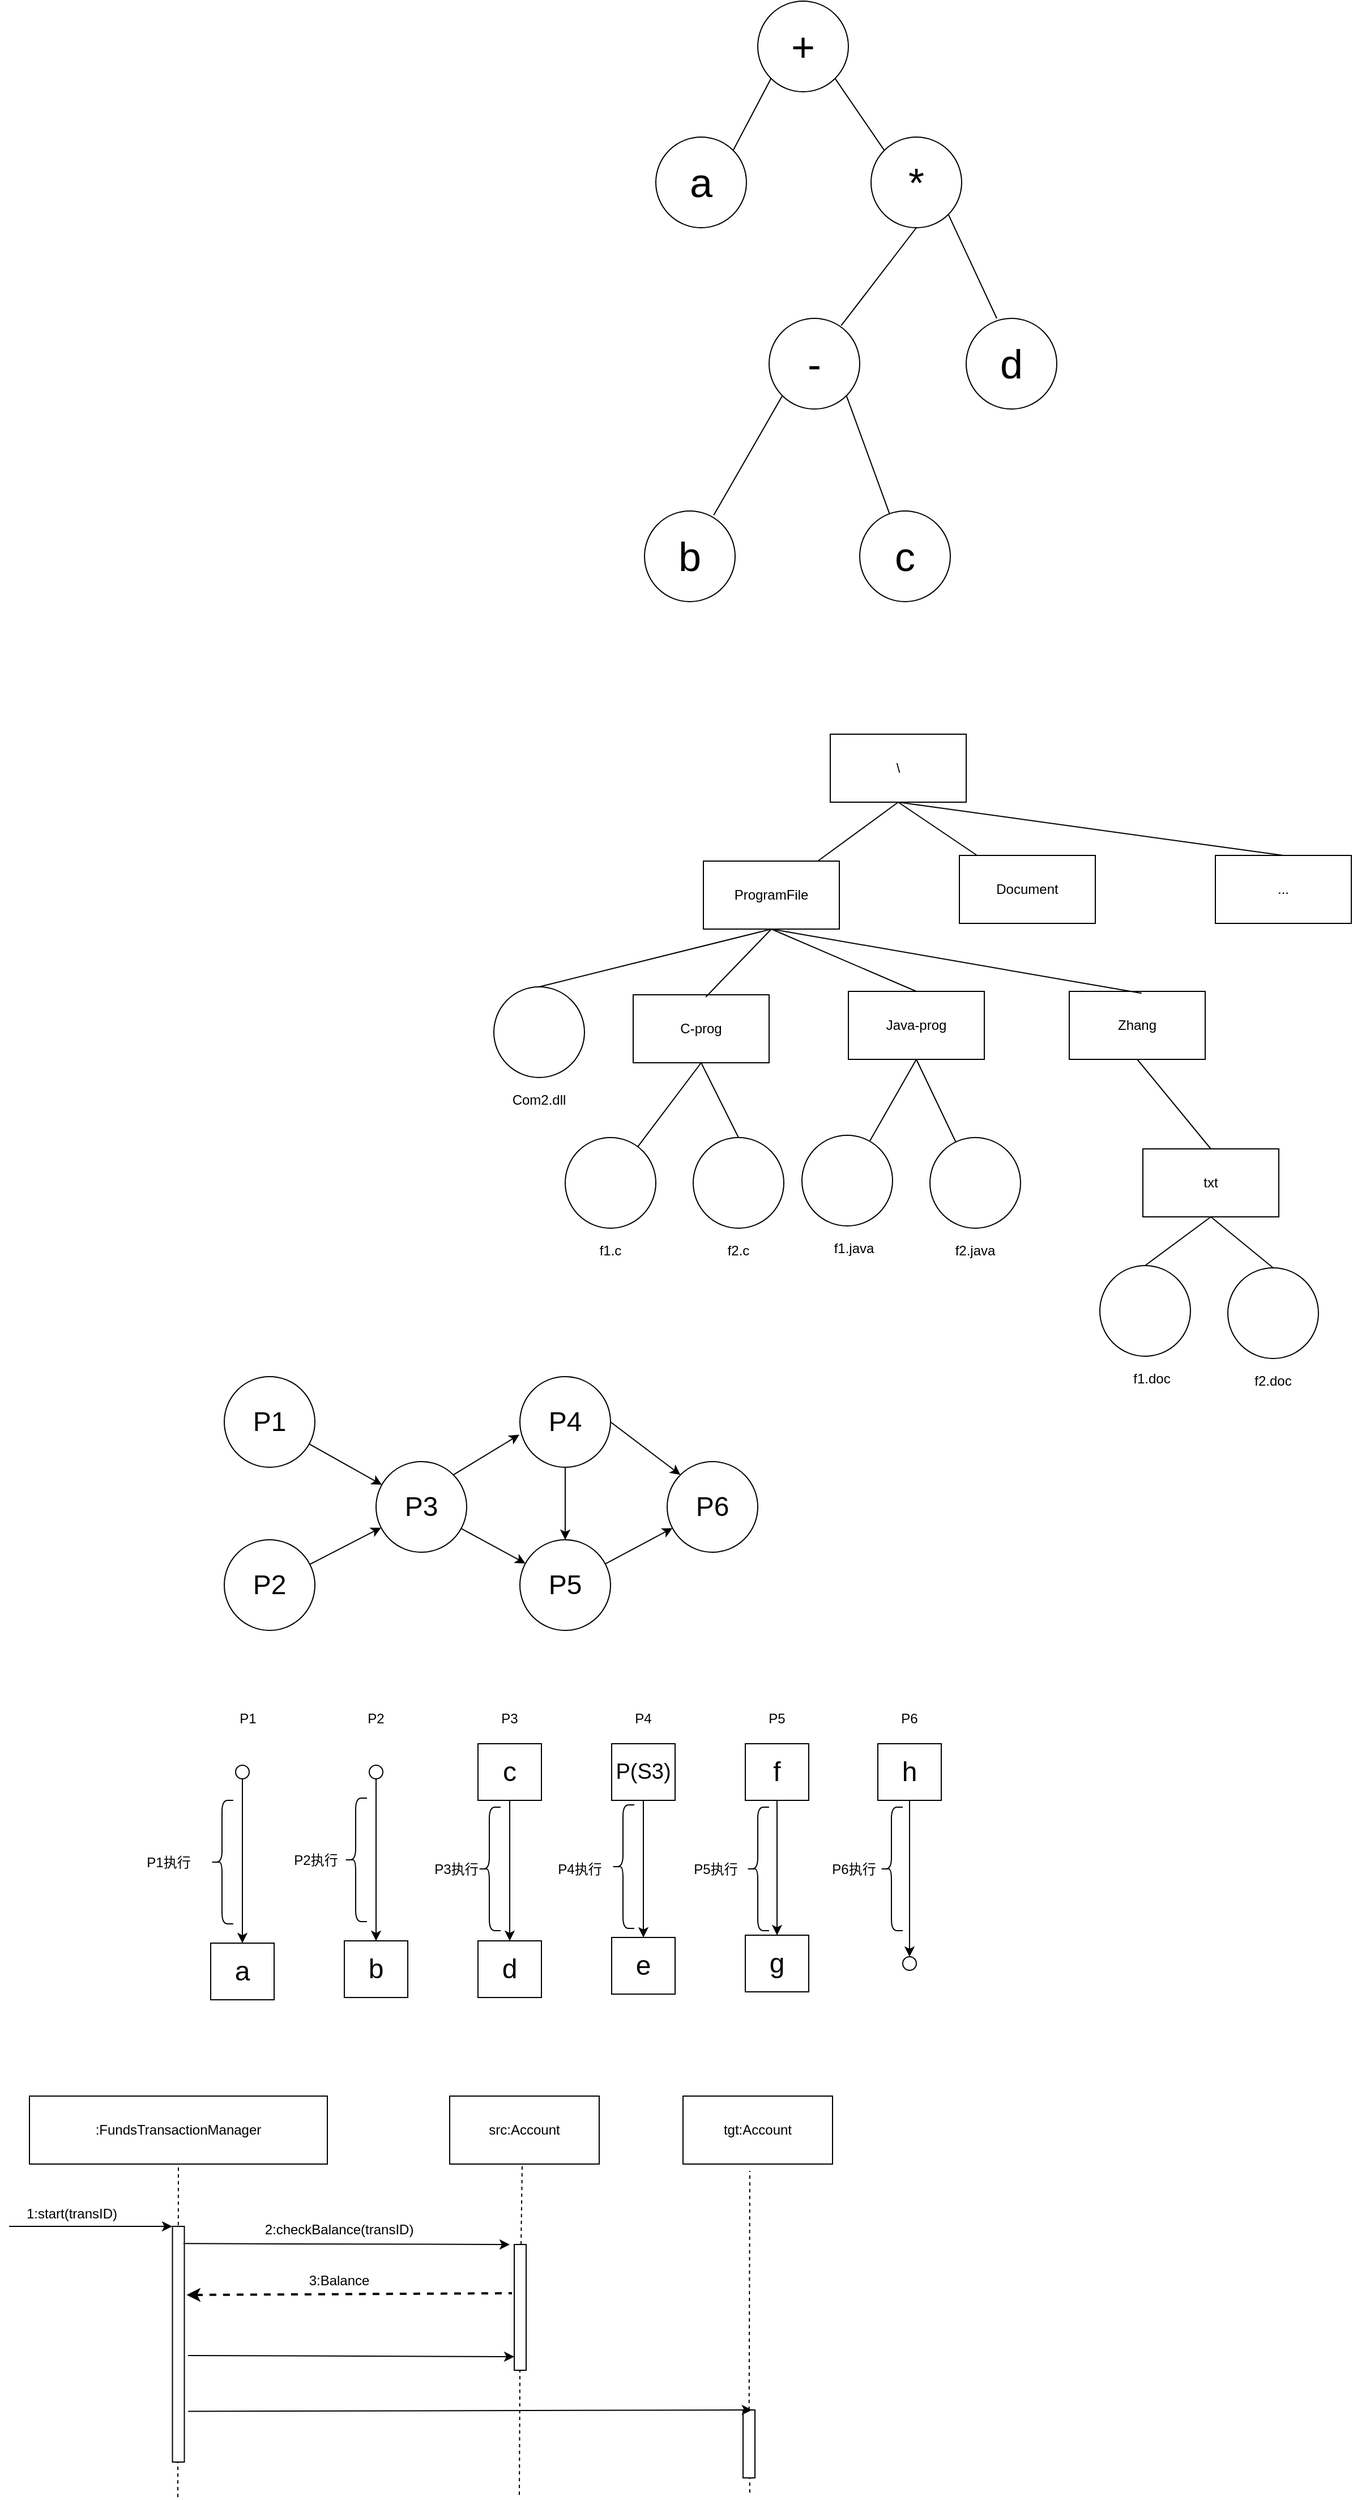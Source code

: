 <mxfile version="26.2.12">
  <diagram name="第 1 页" id="BHpYCddG2A7uFnGwDvGF">
    <mxGraphModel dx="2226" dy="784" grid="0" gridSize="10" guides="1" tooltips="1" connect="1" arrows="1" fold="1" page="0" pageScale="1" pageWidth="827" pageHeight="1169" math="0" shadow="0">
      <root>
        <mxCell id="0" />
        <mxCell id="1" parent="0" />
        <mxCell id="TnxMHJFzGaN-m46BlRNR-8" style="rounded=0;orthogonalLoop=1;jettySize=auto;html=1;exitX=0;exitY=1;exitDx=0;exitDy=0;entryX=1;entryY=0;entryDx=0;entryDy=0;endArrow=none;startFill=0;fontSize=36;" edge="1" parent="1" source="TnxMHJFzGaN-m46BlRNR-1" target="TnxMHJFzGaN-m46BlRNR-2">
          <mxGeometry relative="1" as="geometry" />
        </mxCell>
        <mxCell id="TnxMHJFzGaN-m46BlRNR-9" style="rounded=0;orthogonalLoop=1;jettySize=auto;html=1;exitX=1;exitY=1;exitDx=0;exitDy=0;entryX=0;entryY=0;entryDx=0;entryDy=0;endArrow=none;startFill=0;fontSize=36;" edge="1" parent="1" source="TnxMHJFzGaN-m46BlRNR-1" target="TnxMHJFzGaN-m46BlRNR-3">
          <mxGeometry relative="1" as="geometry" />
        </mxCell>
        <mxCell id="TnxMHJFzGaN-m46BlRNR-1" value="+" style="ellipse;whiteSpace=wrap;html=1;aspect=fixed;fontSize=36;" vertex="1" parent="1">
          <mxGeometry x="190" y="70" width="80" height="80" as="geometry" />
        </mxCell>
        <mxCell id="TnxMHJFzGaN-m46BlRNR-2" value="a" style="ellipse;whiteSpace=wrap;html=1;aspect=fixed;fontSize=36;" vertex="1" parent="1">
          <mxGeometry x="100" y="190" width="80" height="80" as="geometry" />
        </mxCell>
        <mxCell id="TnxMHJFzGaN-m46BlRNR-3" value="*" style="ellipse;whiteSpace=wrap;html=1;aspect=fixed;fontSize=36;" vertex="1" parent="1">
          <mxGeometry x="290" y="190" width="80" height="80" as="geometry" />
        </mxCell>
        <mxCell id="TnxMHJFzGaN-m46BlRNR-12" style="rounded=0;orthogonalLoop=1;jettySize=auto;html=1;exitX=1;exitY=1;exitDx=0;exitDy=0;endArrow=none;startFill=0;" edge="1" parent="1" source="TnxMHJFzGaN-m46BlRNR-4" target="TnxMHJFzGaN-m46BlRNR-7">
          <mxGeometry relative="1" as="geometry" />
        </mxCell>
        <mxCell id="TnxMHJFzGaN-m46BlRNR-4" value="-" style="ellipse;whiteSpace=wrap;html=1;aspect=fixed;fontSize=36;" vertex="1" parent="1">
          <mxGeometry x="200" y="350" width="80" height="80" as="geometry" />
        </mxCell>
        <mxCell id="TnxMHJFzGaN-m46BlRNR-5" value="d" style="ellipse;whiteSpace=wrap;html=1;aspect=fixed;fontSize=36;" vertex="1" parent="1">
          <mxGeometry x="374" y="350" width="80" height="80" as="geometry" />
        </mxCell>
        <mxCell id="TnxMHJFzGaN-m46BlRNR-6" value="b" style="ellipse;whiteSpace=wrap;html=1;aspect=fixed;fontSize=36;" vertex="1" parent="1">
          <mxGeometry x="90" y="520" width="80" height="80" as="geometry" />
        </mxCell>
        <mxCell id="TnxMHJFzGaN-m46BlRNR-7" value="c" style="ellipse;whiteSpace=wrap;html=1;aspect=fixed;fontSize=36;" vertex="1" parent="1">
          <mxGeometry x="280" y="520" width="80" height="80" as="geometry" />
        </mxCell>
        <mxCell id="TnxMHJFzGaN-m46BlRNR-10" style="rounded=0;orthogonalLoop=1;jettySize=auto;html=1;exitX=0.5;exitY=1;exitDx=0;exitDy=0;entryX=0.796;entryY=0.079;entryDx=0;entryDy=0;entryPerimeter=0;strokeColor=default;endArrow=none;startFill=0;fontSize=36;" edge="1" parent="1" source="TnxMHJFzGaN-m46BlRNR-3" target="TnxMHJFzGaN-m46BlRNR-4">
          <mxGeometry relative="1" as="geometry" />
        </mxCell>
        <mxCell id="TnxMHJFzGaN-m46BlRNR-11" style="rounded=0;orthogonalLoop=1;jettySize=auto;html=1;exitX=1;exitY=1;exitDx=0;exitDy=0;endArrow=none;startFill=0;" edge="1" parent="1" source="TnxMHJFzGaN-m46BlRNR-3">
          <mxGeometry relative="1" as="geometry">
            <mxPoint x="401" y="350" as="targetPoint" />
          </mxGeometry>
        </mxCell>
        <mxCell id="TnxMHJFzGaN-m46BlRNR-13" style="rounded=0;orthogonalLoop=1;jettySize=auto;html=1;exitX=0;exitY=1;exitDx=0;exitDy=0;entryX=0.764;entryY=0.046;entryDx=0;entryDy=0;entryPerimeter=0;endArrow=none;startFill=0;" edge="1" parent="1" source="TnxMHJFzGaN-m46BlRNR-4" target="TnxMHJFzGaN-m46BlRNR-6">
          <mxGeometry relative="1" as="geometry" />
        </mxCell>
        <mxCell id="TnxMHJFzGaN-m46BlRNR-37" style="rounded=0;orthogonalLoop=1;jettySize=auto;html=1;exitX=0.5;exitY=1;exitDx=0;exitDy=0;endArrow=none;endFill=1;startFill=0;" edge="1" parent="1" source="TnxMHJFzGaN-m46BlRNR-14" target="TnxMHJFzGaN-m46BlRNR-15">
          <mxGeometry relative="1" as="geometry" />
        </mxCell>
        <mxCell id="TnxMHJFzGaN-m46BlRNR-38" style="rounded=0;orthogonalLoop=1;jettySize=auto;html=1;exitX=0.5;exitY=1;exitDx=0;exitDy=0;endArrow=none;endFill=1;startFill=0;" edge="1" parent="1" source="TnxMHJFzGaN-m46BlRNR-14" target="TnxMHJFzGaN-m46BlRNR-16">
          <mxGeometry relative="1" as="geometry" />
        </mxCell>
        <mxCell id="TnxMHJFzGaN-m46BlRNR-39" style="rounded=0;orthogonalLoop=1;jettySize=auto;html=1;exitX=0.5;exitY=1;exitDx=0;exitDy=0;entryX=0.5;entryY=0;entryDx=0;entryDy=0;endArrow=none;endFill=1;startFill=0;" edge="1" parent="1" source="TnxMHJFzGaN-m46BlRNR-14" target="TnxMHJFzGaN-m46BlRNR-17">
          <mxGeometry relative="1" as="geometry" />
        </mxCell>
        <mxCell id="TnxMHJFzGaN-m46BlRNR-14" value="\" style="rounded=0;whiteSpace=wrap;html=1;" vertex="1" parent="1">
          <mxGeometry x="254" y="717" width="120" height="60" as="geometry" />
        </mxCell>
        <mxCell id="TnxMHJFzGaN-m46BlRNR-40" style="rounded=0;orthogonalLoop=1;jettySize=auto;html=1;exitX=0.5;exitY=1;exitDx=0;exitDy=0;entryX=0.5;entryY=0;entryDx=0;entryDy=0;endArrow=none;endFill=1;startFill=0;" edge="1" parent="1" source="TnxMHJFzGaN-m46BlRNR-15" target="TnxMHJFzGaN-m46BlRNR-19">
          <mxGeometry relative="1" as="geometry" />
        </mxCell>
        <mxCell id="TnxMHJFzGaN-m46BlRNR-42" style="rounded=0;orthogonalLoop=1;jettySize=auto;html=1;exitX=0.5;exitY=1;exitDx=0;exitDy=0;entryX=0.5;entryY=0;entryDx=0;entryDy=0;endArrow=none;endFill=1;startFill=0;" edge="1" parent="1" source="TnxMHJFzGaN-m46BlRNR-15" target="TnxMHJFzGaN-m46BlRNR-22">
          <mxGeometry relative="1" as="geometry" />
        </mxCell>
        <mxCell id="TnxMHJFzGaN-m46BlRNR-15" value="ProgramFile" style="rounded=0;whiteSpace=wrap;html=1;" vertex="1" parent="1">
          <mxGeometry x="142" y="829" width="120" height="60" as="geometry" />
        </mxCell>
        <mxCell id="TnxMHJFzGaN-m46BlRNR-16" value="Document" style="rounded=0;whiteSpace=wrap;html=1;" vertex="1" parent="1">
          <mxGeometry x="368" y="824" width="120" height="60" as="geometry" />
        </mxCell>
        <mxCell id="TnxMHJFzGaN-m46BlRNR-17" value="..." style="rounded=0;whiteSpace=wrap;html=1;" vertex="1" parent="1">
          <mxGeometry x="594" y="824" width="120" height="60" as="geometry" />
        </mxCell>
        <mxCell id="TnxMHJFzGaN-m46BlRNR-19" value="" style="ellipse;whiteSpace=wrap;html=1;aspect=fixed;" vertex="1" parent="1">
          <mxGeometry x="-43" y="940" width="80" height="80" as="geometry" />
        </mxCell>
        <mxCell id="TnxMHJFzGaN-m46BlRNR-20" value="Com2.dll" style="text;html=1;align=center;verticalAlign=middle;whiteSpace=wrap;rounded=0;" vertex="1" parent="1">
          <mxGeometry x="-33" y="1025" width="60" height="30" as="geometry" />
        </mxCell>
        <mxCell id="TnxMHJFzGaN-m46BlRNR-44" style="rounded=0;orthogonalLoop=1;jettySize=auto;html=1;exitX=0.5;exitY=1;exitDx=0;exitDy=0;endArrow=none;endFill=1;startFill=0;" edge="1" parent="1" source="TnxMHJFzGaN-m46BlRNR-21" target="TnxMHJFzGaN-m46BlRNR-24">
          <mxGeometry relative="1" as="geometry" />
        </mxCell>
        <mxCell id="TnxMHJFzGaN-m46BlRNR-45" style="rounded=0;orthogonalLoop=1;jettySize=auto;html=1;exitX=0.5;exitY=1;exitDx=0;exitDy=0;entryX=0.5;entryY=0;entryDx=0;entryDy=0;endArrow=none;endFill=1;startFill=0;" edge="1" parent="1" source="TnxMHJFzGaN-m46BlRNR-21" target="TnxMHJFzGaN-m46BlRNR-26">
          <mxGeometry relative="1" as="geometry" />
        </mxCell>
        <mxCell id="TnxMHJFzGaN-m46BlRNR-21" value="C-prog" style="rounded=0;whiteSpace=wrap;html=1;" vertex="1" parent="1">
          <mxGeometry x="80" y="947" width="120" height="60" as="geometry" />
        </mxCell>
        <mxCell id="TnxMHJFzGaN-m46BlRNR-46" style="rounded=0;orthogonalLoop=1;jettySize=auto;html=1;exitX=0.5;exitY=1;exitDx=0;exitDy=0;endArrow=none;endFill=1;startFill=0;" edge="1" parent="1" source="TnxMHJFzGaN-m46BlRNR-22" target="TnxMHJFzGaN-m46BlRNR-28">
          <mxGeometry relative="1" as="geometry" />
        </mxCell>
        <mxCell id="TnxMHJFzGaN-m46BlRNR-47" style="rounded=0;orthogonalLoop=1;jettySize=auto;html=1;exitX=0.5;exitY=1;exitDx=0;exitDy=0;endArrow=none;endFill=1;startFill=0;" edge="1" parent="1" source="TnxMHJFzGaN-m46BlRNR-22" target="TnxMHJFzGaN-m46BlRNR-30">
          <mxGeometry relative="1" as="geometry" />
        </mxCell>
        <mxCell id="TnxMHJFzGaN-m46BlRNR-22" value="Java-prog" style="rounded=0;whiteSpace=wrap;html=1;" vertex="1" parent="1">
          <mxGeometry x="270" y="944" width="120" height="60" as="geometry" />
        </mxCell>
        <mxCell id="TnxMHJFzGaN-m46BlRNR-48" style="rounded=0;orthogonalLoop=1;jettySize=auto;html=1;exitX=0.5;exitY=1;exitDx=0;exitDy=0;entryX=0.5;entryY=0;entryDx=0;entryDy=0;endArrow=none;endFill=1;startFill=0;" edge="1" parent="1" source="TnxMHJFzGaN-m46BlRNR-23" target="TnxMHJFzGaN-m46BlRNR-32">
          <mxGeometry relative="1" as="geometry" />
        </mxCell>
        <mxCell id="TnxMHJFzGaN-m46BlRNR-23" value="Zhang" style="rounded=0;whiteSpace=wrap;html=1;" vertex="1" parent="1">
          <mxGeometry x="465" y="944" width="120" height="60" as="geometry" />
        </mxCell>
        <mxCell id="TnxMHJFzGaN-m46BlRNR-24" value="" style="ellipse;whiteSpace=wrap;html=1;aspect=fixed;" vertex="1" parent="1">
          <mxGeometry x="20" y="1073" width="80" height="80" as="geometry" />
        </mxCell>
        <mxCell id="TnxMHJFzGaN-m46BlRNR-25" value="f1.c" style="text;html=1;align=center;verticalAlign=middle;whiteSpace=wrap;rounded=0;" vertex="1" parent="1">
          <mxGeometry x="30" y="1158" width="60" height="30" as="geometry" />
        </mxCell>
        <mxCell id="TnxMHJFzGaN-m46BlRNR-26" value="" style="ellipse;whiteSpace=wrap;html=1;aspect=fixed;" vertex="1" parent="1">
          <mxGeometry x="133" y="1073" width="80" height="80" as="geometry" />
        </mxCell>
        <mxCell id="TnxMHJFzGaN-m46BlRNR-27" value="f2.c" style="text;html=1;align=center;verticalAlign=middle;whiteSpace=wrap;rounded=0;" vertex="1" parent="1">
          <mxGeometry x="143" y="1158" width="60" height="30" as="geometry" />
        </mxCell>
        <mxCell id="TnxMHJFzGaN-m46BlRNR-28" value="" style="ellipse;whiteSpace=wrap;html=1;aspect=fixed;" vertex="1" parent="1">
          <mxGeometry x="229" y="1071" width="80" height="80" as="geometry" />
        </mxCell>
        <mxCell id="TnxMHJFzGaN-m46BlRNR-29" value="f1.java" style="text;html=1;align=center;verticalAlign=middle;whiteSpace=wrap;rounded=0;" vertex="1" parent="1">
          <mxGeometry x="245" y="1156" width="60" height="30" as="geometry" />
        </mxCell>
        <mxCell id="TnxMHJFzGaN-m46BlRNR-30" value="" style="ellipse;whiteSpace=wrap;html=1;aspect=fixed;" vertex="1" parent="1">
          <mxGeometry x="342" y="1073" width="80" height="80" as="geometry" />
        </mxCell>
        <mxCell id="TnxMHJFzGaN-m46BlRNR-31" value="f2.java" style="text;html=1;align=center;verticalAlign=middle;whiteSpace=wrap;rounded=0;" vertex="1" parent="1">
          <mxGeometry x="352" y="1158" width="60" height="30" as="geometry" />
        </mxCell>
        <mxCell id="TnxMHJFzGaN-m46BlRNR-49" style="rounded=0;orthogonalLoop=1;jettySize=auto;html=1;exitX=0.5;exitY=1;exitDx=0;exitDy=0;entryX=0.5;entryY=0;entryDx=0;entryDy=0;endArrow=none;endFill=1;startFill=0;" edge="1" parent="1" source="TnxMHJFzGaN-m46BlRNR-32" target="TnxMHJFzGaN-m46BlRNR-33">
          <mxGeometry relative="1" as="geometry" />
        </mxCell>
        <mxCell id="TnxMHJFzGaN-m46BlRNR-50" style="rounded=0;orthogonalLoop=1;jettySize=auto;html=1;exitX=0.5;exitY=1;exitDx=0;exitDy=0;entryX=0.5;entryY=0;entryDx=0;entryDy=0;endArrow=none;endFill=1;startFill=0;" edge="1" parent="1" source="TnxMHJFzGaN-m46BlRNR-32" target="TnxMHJFzGaN-m46BlRNR-35">
          <mxGeometry relative="1" as="geometry" />
        </mxCell>
        <mxCell id="TnxMHJFzGaN-m46BlRNR-32" value="txt" style="rounded=0;whiteSpace=wrap;html=1;" vertex="1" parent="1">
          <mxGeometry x="530" y="1083" width="120" height="60" as="geometry" />
        </mxCell>
        <mxCell id="TnxMHJFzGaN-m46BlRNR-33" value="" style="ellipse;whiteSpace=wrap;html=1;aspect=fixed;" vertex="1" parent="1">
          <mxGeometry x="492" y="1186" width="80" height="80" as="geometry" />
        </mxCell>
        <mxCell id="TnxMHJFzGaN-m46BlRNR-34" value="f1.doc" style="text;html=1;align=center;verticalAlign=middle;whiteSpace=wrap;rounded=0;" vertex="1" parent="1">
          <mxGeometry x="508" y="1271" width="60" height="30" as="geometry" />
        </mxCell>
        <mxCell id="TnxMHJFzGaN-m46BlRNR-35" value="" style="ellipse;whiteSpace=wrap;html=1;aspect=fixed;" vertex="1" parent="1">
          <mxGeometry x="605" y="1188" width="80" height="80" as="geometry" />
        </mxCell>
        <mxCell id="TnxMHJFzGaN-m46BlRNR-36" value="f2.doc" style="text;html=1;align=center;verticalAlign=middle;whiteSpace=wrap;rounded=0;" vertex="1" parent="1">
          <mxGeometry x="615" y="1273" width="60" height="30" as="geometry" />
        </mxCell>
        <mxCell id="TnxMHJFzGaN-m46BlRNR-41" style="rounded=0;orthogonalLoop=1;jettySize=auto;html=1;exitX=0.5;exitY=1;exitDx=0;exitDy=0;entryX=0.534;entryY=0.033;entryDx=0;entryDy=0;entryPerimeter=0;endArrow=none;endFill=1;startFill=0;" edge="1" parent="1" source="TnxMHJFzGaN-m46BlRNR-15" target="TnxMHJFzGaN-m46BlRNR-21">
          <mxGeometry relative="1" as="geometry" />
        </mxCell>
        <mxCell id="TnxMHJFzGaN-m46BlRNR-43" style="rounded=0;orthogonalLoop=1;jettySize=auto;html=1;exitX=0.5;exitY=1;exitDx=0;exitDy=0;entryX=0.532;entryY=0.028;entryDx=0;entryDy=0;entryPerimeter=0;endArrow=none;endFill=1;startFill=0;" edge="1" parent="1" source="TnxMHJFzGaN-m46BlRNR-15" target="TnxMHJFzGaN-m46BlRNR-23">
          <mxGeometry relative="1" as="geometry" />
        </mxCell>
        <mxCell id="TnxMHJFzGaN-m46BlRNR-58" value="" style="rounded=0;orthogonalLoop=1;jettySize=auto;html=1;" edge="1" parent="1" source="TnxMHJFzGaN-m46BlRNR-51" target="TnxMHJFzGaN-m46BlRNR-53">
          <mxGeometry relative="1" as="geometry" />
        </mxCell>
        <mxCell id="TnxMHJFzGaN-m46BlRNR-51" value="P1" style="ellipse;whiteSpace=wrap;html=1;aspect=fixed;fontSize=24;" vertex="1" parent="1">
          <mxGeometry x="-281" y="1284" width="80" height="80" as="geometry" />
        </mxCell>
        <mxCell id="TnxMHJFzGaN-m46BlRNR-59" value="" style="rounded=0;orthogonalLoop=1;jettySize=auto;html=1;" edge="1" parent="1" source="TnxMHJFzGaN-m46BlRNR-52" target="TnxMHJFzGaN-m46BlRNR-53">
          <mxGeometry relative="1" as="geometry" />
        </mxCell>
        <mxCell id="TnxMHJFzGaN-m46BlRNR-52" value="P2" style="ellipse;whiteSpace=wrap;html=1;aspect=fixed;fontSize=24;" vertex="1" parent="1">
          <mxGeometry x="-281" y="1428" width="80" height="80" as="geometry" />
        </mxCell>
        <mxCell id="TnxMHJFzGaN-m46BlRNR-61" value="" style="rounded=0;orthogonalLoop=1;jettySize=auto;html=1;" edge="1" parent="1" source="TnxMHJFzGaN-m46BlRNR-53" target="TnxMHJFzGaN-m46BlRNR-55">
          <mxGeometry relative="1" as="geometry" />
        </mxCell>
        <mxCell id="TnxMHJFzGaN-m46BlRNR-53" value="P3" style="ellipse;whiteSpace=wrap;html=1;aspect=fixed;fontSize=24;" vertex="1" parent="1">
          <mxGeometry x="-147" y="1359" width="80" height="80" as="geometry" />
        </mxCell>
        <mxCell id="TnxMHJFzGaN-m46BlRNR-63" value="" style="rounded=0;orthogonalLoop=1;jettySize=auto;html=1;" edge="1" parent="1" source="TnxMHJFzGaN-m46BlRNR-54" target="TnxMHJFzGaN-m46BlRNR-55">
          <mxGeometry relative="1" as="geometry" />
        </mxCell>
        <mxCell id="TnxMHJFzGaN-m46BlRNR-65" style="rounded=0;orthogonalLoop=1;jettySize=auto;html=1;exitX=1;exitY=0.5;exitDx=0;exitDy=0;entryX=0;entryY=0;entryDx=0;entryDy=0;" edge="1" parent="1" source="TnxMHJFzGaN-m46BlRNR-54" target="TnxMHJFzGaN-m46BlRNR-56">
          <mxGeometry relative="1" as="geometry" />
        </mxCell>
        <mxCell id="TnxMHJFzGaN-m46BlRNR-54" value="P4" style="ellipse;whiteSpace=wrap;html=1;aspect=fixed;fontSize=24;" vertex="1" parent="1">
          <mxGeometry x="-20" y="1284" width="80" height="80" as="geometry" />
        </mxCell>
        <mxCell id="TnxMHJFzGaN-m46BlRNR-64" value="" style="rounded=0;orthogonalLoop=1;jettySize=auto;html=1;" edge="1" parent="1" source="TnxMHJFzGaN-m46BlRNR-55" target="TnxMHJFzGaN-m46BlRNR-56">
          <mxGeometry relative="1" as="geometry" />
        </mxCell>
        <mxCell id="TnxMHJFzGaN-m46BlRNR-55" value="P5" style="ellipse;whiteSpace=wrap;html=1;aspect=fixed;fontSize=24;" vertex="1" parent="1">
          <mxGeometry x="-20" y="1428" width="80" height="80" as="geometry" />
        </mxCell>
        <mxCell id="TnxMHJFzGaN-m46BlRNR-56" value="P6" style="ellipse;whiteSpace=wrap;html=1;aspect=fixed;fontSize=24;" vertex="1" parent="1">
          <mxGeometry x="110" y="1359" width="80" height="80" as="geometry" />
        </mxCell>
        <mxCell id="TnxMHJFzGaN-m46BlRNR-62" style="rounded=0;orthogonalLoop=1;jettySize=auto;html=1;exitX=1;exitY=0;exitDx=0;exitDy=0;entryX=-0.006;entryY=0.641;entryDx=0;entryDy=0;entryPerimeter=0;" edge="1" parent="1" source="TnxMHJFzGaN-m46BlRNR-53" target="TnxMHJFzGaN-m46BlRNR-54">
          <mxGeometry relative="1" as="geometry" />
        </mxCell>
        <mxCell id="TnxMHJFzGaN-m46BlRNR-66" value="a" style="rounded=0;whiteSpace=wrap;html=1;fontSize=24;" vertex="1" parent="1">
          <mxGeometry x="-293" y="1784" width="56" height="50" as="geometry" />
        </mxCell>
        <mxCell id="TnxMHJFzGaN-m46BlRNR-67" value="d" style="rounded=0;whiteSpace=wrap;html=1;fontSize=24;" vertex="1" parent="1">
          <mxGeometry x="-57" y="1782" width="56" height="50" as="geometry" />
        </mxCell>
        <mxCell id="TnxMHJFzGaN-m46BlRNR-68" value="b" style="rounded=0;whiteSpace=wrap;html=1;fontSize=24;" vertex="1" parent="1">
          <mxGeometry x="-175" y="1782" width="56" height="50" as="geometry" />
        </mxCell>
        <mxCell id="TnxMHJFzGaN-m46BlRNR-69" value="e" style="rounded=0;whiteSpace=wrap;html=1;fontSize=24;" vertex="1" parent="1">
          <mxGeometry x="61" y="1779" width="56" height="50" as="geometry" />
        </mxCell>
        <mxCell id="TnxMHJFzGaN-m46BlRNR-70" value="g" style="rounded=0;whiteSpace=wrap;html=1;fontSize=24;" vertex="1" parent="1">
          <mxGeometry x="179" y="1777" width="56" height="50" as="geometry" />
        </mxCell>
        <mxCell id="TnxMHJFzGaN-m46BlRNR-79" style="edgeStyle=orthogonalEdgeStyle;rounded=0;orthogonalLoop=1;jettySize=auto;html=1;exitX=0.5;exitY=1;exitDx=0;exitDy=0;" edge="1" parent="1" source="TnxMHJFzGaN-m46BlRNR-71" target="TnxMHJFzGaN-m46BlRNR-66">
          <mxGeometry relative="1" as="geometry" />
        </mxCell>
        <mxCell id="TnxMHJFzGaN-m46BlRNR-71" value="" style="ellipse;whiteSpace=wrap;html=1;aspect=fixed;" vertex="1" parent="1">
          <mxGeometry x="-271" y="1627" width="12" height="12" as="geometry" />
        </mxCell>
        <mxCell id="TnxMHJFzGaN-m46BlRNR-80" style="edgeStyle=orthogonalEdgeStyle;rounded=0;orthogonalLoop=1;jettySize=auto;html=1;exitX=0.5;exitY=1;exitDx=0;exitDy=0;entryX=0.5;entryY=0;entryDx=0;entryDy=0;" edge="1" parent="1" source="TnxMHJFzGaN-m46BlRNR-73" target="TnxMHJFzGaN-m46BlRNR-68">
          <mxGeometry relative="1" as="geometry" />
        </mxCell>
        <mxCell id="TnxMHJFzGaN-m46BlRNR-73" value="" style="ellipse;whiteSpace=wrap;html=1;aspect=fixed;" vertex="1" parent="1">
          <mxGeometry x="-153" y="1627" width="12" height="12" as="geometry" />
        </mxCell>
        <mxCell id="TnxMHJFzGaN-m46BlRNR-81" style="edgeStyle=orthogonalEdgeStyle;rounded=0;orthogonalLoop=1;jettySize=auto;html=1;exitX=0.5;exitY=1;exitDx=0;exitDy=0;entryX=0.5;entryY=0;entryDx=0;entryDy=0;" edge="1" parent="1" source="TnxMHJFzGaN-m46BlRNR-74" target="TnxMHJFzGaN-m46BlRNR-67">
          <mxGeometry relative="1" as="geometry" />
        </mxCell>
        <mxCell id="TnxMHJFzGaN-m46BlRNR-74" value="c" style="rounded=0;whiteSpace=wrap;html=1;fontSize=24;" vertex="1" parent="1">
          <mxGeometry x="-57" y="1608" width="56" height="50" as="geometry" />
        </mxCell>
        <mxCell id="TnxMHJFzGaN-m46BlRNR-82" style="edgeStyle=orthogonalEdgeStyle;rounded=0;orthogonalLoop=1;jettySize=auto;html=1;exitX=0.5;exitY=1;exitDx=0;exitDy=0;" edge="1" parent="1" source="TnxMHJFzGaN-m46BlRNR-75" target="TnxMHJFzGaN-m46BlRNR-69">
          <mxGeometry relative="1" as="geometry" />
        </mxCell>
        <mxCell id="TnxMHJFzGaN-m46BlRNR-75" value="P(S3)" style="rounded=0;whiteSpace=wrap;html=1;fontSize=19;" vertex="1" parent="1">
          <mxGeometry x="61" y="1608" width="56" height="50" as="geometry" />
        </mxCell>
        <mxCell id="TnxMHJFzGaN-m46BlRNR-83" style="edgeStyle=orthogonalEdgeStyle;rounded=0;orthogonalLoop=1;jettySize=auto;html=1;exitX=0.5;exitY=1;exitDx=0;exitDy=0;" edge="1" parent="1" source="TnxMHJFzGaN-m46BlRNR-76" target="TnxMHJFzGaN-m46BlRNR-70">
          <mxGeometry relative="1" as="geometry" />
        </mxCell>
        <mxCell id="TnxMHJFzGaN-m46BlRNR-76" value="f" style="rounded=0;whiteSpace=wrap;html=1;fontSize=24;" vertex="1" parent="1">
          <mxGeometry x="179" y="1608" width="56" height="50" as="geometry" />
        </mxCell>
        <mxCell id="TnxMHJFzGaN-m46BlRNR-84" style="edgeStyle=orthogonalEdgeStyle;rounded=0;orthogonalLoop=1;jettySize=auto;html=1;exitX=0.5;exitY=1;exitDx=0;exitDy=0;entryX=0.5;entryY=0;entryDx=0;entryDy=0;" edge="1" parent="1" source="TnxMHJFzGaN-m46BlRNR-77" target="TnxMHJFzGaN-m46BlRNR-78">
          <mxGeometry relative="1" as="geometry" />
        </mxCell>
        <mxCell id="TnxMHJFzGaN-m46BlRNR-77" value="h" style="rounded=0;whiteSpace=wrap;html=1;fontSize=24;" vertex="1" parent="1">
          <mxGeometry x="296" y="1608" width="56" height="50" as="geometry" />
        </mxCell>
        <mxCell id="TnxMHJFzGaN-m46BlRNR-78" value="" style="ellipse;whiteSpace=wrap;html=1;aspect=fixed;" vertex="1" parent="1">
          <mxGeometry x="318" y="1796" width="12" height="12" as="geometry" />
        </mxCell>
        <mxCell id="TnxMHJFzGaN-m46BlRNR-87" value="" style="shape=curlyBracket;whiteSpace=wrap;html=1;rounded=1;labelPosition=left;verticalLabelPosition=middle;align=right;verticalAlign=middle;" vertex="1" parent="1">
          <mxGeometry x="-57" y="1664" width="20" height="109" as="geometry" />
        </mxCell>
        <mxCell id="TnxMHJFzGaN-m46BlRNR-89" value="" style="shape=curlyBracket;whiteSpace=wrap;html=1;rounded=1;labelPosition=left;verticalLabelPosition=middle;align=right;verticalAlign=middle;" vertex="1" parent="1">
          <mxGeometry x="-175" y="1656" width="20" height="109" as="geometry" />
        </mxCell>
        <mxCell id="TnxMHJFzGaN-m46BlRNR-90" value="" style="shape=curlyBracket;whiteSpace=wrap;html=1;rounded=1;labelPosition=left;verticalLabelPosition=middle;align=right;verticalAlign=middle;" vertex="1" parent="1">
          <mxGeometry x="-293" y="1658" width="20" height="109" as="geometry" />
        </mxCell>
        <mxCell id="TnxMHJFzGaN-m46BlRNR-91" value="" style="shape=curlyBracket;whiteSpace=wrap;html=1;rounded=1;labelPosition=left;verticalLabelPosition=middle;align=right;verticalAlign=middle;" vertex="1" parent="1">
          <mxGeometry x="61" y="1662" width="20" height="109" as="geometry" />
        </mxCell>
        <mxCell id="TnxMHJFzGaN-m46BlRNR-92" value="" style="shape=curlyBracket;whiteSpace=wrap;html=1;rounded=1;labelPosition=left;verticalLabelPosition=middle;align=right;verticalAlign=middle;" vertex="1" parent="1">
          <mxGeometry x="180" y="1664" width="20" height="109" as="geometry" />
        </mxCell>
        <mxCell id="TnxMHJFzGaN-m46BlRNR-93" value="" style="shape=curlyBracket;whiteSpace=wrap;html=1;rounded=1;labelPosition=left;verticalLabelPosition=middle;align=right;verticalAlign=middle;" vertex="1" parent="1">
          <mxGeometry x="298" y="1664" width="20" height="109" as="geometry" />
        </mxCell>
        <mxCell id="TnxMHJFzGaN-m46BlRNR-94" value="P1" style="text;html=1;align=center;verticalAlign=middle;whiteSpace=wrap;rounded=0;" vertex="1" parent="1">
          <mxGeometry x="-290" y="1571" width="60" height="30" as="geometry" />
        </mxCell>
        <mxCell id="TnxMHJFzGaN-m46BlRNR-95" value="P2" style="text;html=1;align=center;verticalAlign=middle;whiteSpace=wrap;rounded=0;" vertex="1" parent="1">
          <mxGeometry x="-177" y="1571" width="60" height="30" as="geometry" />
        </mxCell>
        <mxCell id="TnxMHJFzGaN-m46BlRNR-96" value="P3" style="text;html=1;align=center;verticalAlign=middle;whiteSpace=wrap;rounded=0;" vertex="1" parent="1">
          <mxGeometry x="-59" y="1571" width="60" height="30" as="geometry" />
        </mxCell>
        <mxCell id="TnxMHJFzGaN-m46BlRNR-97" value="P4" style="text;html=1;align=center;verticalAlign=middle;whiteSpace=wrap;rounded=0;" vertex="1" parent="1">
          <mxGeometry x="59" y="1571" width="60" height="30" as="geometry" />
        </mxCell>
        <mxCell id="TnxMHJFzGaN-m46BlRNR-98" value="P5" style="text;html=1;align=center;verticalAlign=middle;whiteSpace=wrap;rounded=0;" vertex="1" parent="1">
          <mxGeometry x="177" y="1571" width="60" height="30" as="geometry" />
        </mxCell>
        <mxCell id="TnxMHJFzGaN-m46BlRNR-99" value="P6" style="text;html=1;align=center;verticalAlign=middle;whiteSpace=wrap;rounded=0;" vertex="1" parent="1">
          <mxGeometry x="294" y="1571" width="60" height="30" as="geometry" />
        </mxCell>
        <mxCell id="TnxMHJFzGaN-m46BlRNR-100" value="P1执行" style="text;html=1;align=center;verticalAlign=middle;whiteSpace=wrap;rounded=0;" vertex="1" parent="1">
          <mxGeometry x="-360" y="1697.5" width="60" height="30" as="geometry" />
        </mxCell>
        <mxCell id="TnxMHJFzGaN-m46BlRNR-101" value="P2执行" style="text;html=1;align=center;verticalAlign=middle;whiteSpace=wrap;rounded=0;" vertex="1" parent="1">
          <mxGeometry x="-230" y="1695.5" width="60" height="30" as="geometry" />
        </mxCell>
        <mxCell id="TnxMHJFzGaN-m46BlRNR-102" value="P3执行" style="text;html=1;align=center;verticalAlign=middle;whiteSpace=wrap;rounded=0;" vertex="1" parent="1">
          <mxGeometry x="-106" y="1703.5" width="60" height="30" as="geometry" />
        </mxCell>
        <mxCell id="TnxMHJFzGaN-m46BlRNR-103" value="P4执行" style="text;html=1;align=center;verticalAlign=middle;whiteSpace=wrap;rounded=0;" vertex="1" parent="1">
          <mxGeometry x="3" y="1703.5" width="60" height="30" as="geometry" />
        </mxCell>
        <mxCell id="TnxMHJFzGaN-m46BlRNR-104" value="P5执行" style="text;html=1;align=center;verticalAlign=middle;whiteSpace=wrap;rounded=0;" vertex="1" parent="1">
          <mxGeometry x="123" y="1703.5" width="60" height="30" as="geometry" />
        </mxCell>
        <mxCell id="TnxMHJFzGaN-m46BlRNR-105" value="P6执行" style="text;html=1;align=center;verticalAlign=middle;whiteSpace=wrap;rounded=0;" vertex="1" parent="1">
          <mxGeometry x="245" y="1703.5" width="60" height="30" as="geometry" />
        </mxCell>
        <mxCell id="TnxMHJFzGaN-m46BlRNR-106" value=":FundsTransactionManager" style="rounded=0;whiteSpace=wrap;html=1;" vertex="1" parent="1">
          <mxGeometry x="-453" y="1919" width="263" height="60" as="geometry" />
        </mxCell>
        <mxCell id="TnxMHJFzGaN-m46BlRNR-107" value="src:Account" style="rounded=0;whiteSpace=wrap;html=1;" vertex="1" parent="1">
          <mxGeometry x="-82" y="1919" width="132" height="60" as="geometry" />
        </mxCell>
        <mxCell id="TnxMHJFzGaN-m46BlRNR-108" value="tgt:Account" style="rounded=0;whiteSpace=wrap;html=1;" vertex="1" parent="1">
          <mxGeometry x="124" y="1919" width="132" height="60" as="geometry" />
        </mxCell>
        <mxCell id="TnxMHJFzGaN-m46BlRNR-110" value="" style="endArrow=none;dashed=1;html=1;rounded=0;entryX=0.5;entryY=1;entryDx=0;entryDy=0;" edge="1" parent="1" target="TnxMHJFzGaN-m46BlRNR-106">
          <mxGeometry width="50" height="50" relative="1" as="geometry">
            <mxPoint x="-322" y="2273" as="sourcePoint" />
            <mxPoint x="-322" y="1989" as="targetPoint" />
          </mxGeometry>
        </mxCell>
        <mxCell id="TnxMHJFzGaN-m46BlRNR-109" value="" style="rounded=0;whiteSpace=wrap;html=1;" vertex="1" parent="1">
          <mxGeometry x="-326.75" y="2034" width="10.5" height="208" as="geometry" />
        </mxCell>
        <mxCell id="TnxMHJFzGaN-m46BlRNR-111" value="" style="endArrow=none;dashed=1;html=1;rounded=0;" edge="1" parent="1" source="TnxMHJFzGaN-m46BlRNR-112">
          <mxGeometry width="50" height="50" relative="1" as="geometry">
            <mxPoint x="-20.5" y="2271" as="sourcePoint" />
            <mxPoint x="-18" y="1980" as="targetPoint" />
          </mxGeometry>
        </mxCell>
        <mxCell id="TnxMHJFzGaN-m46BlRNR-113" value="" style="endArrow=none;dashed=1;html=1;rounded=0;" edge="1" parent="1" source="TnxMHJFzGaN-m46BlRNR-114">
          <mxGeometry width="50" height="50" relative="1" as="geometry">
            <mxPoint x="183" y="2269" as="sourcePoint" />
            <mxPoint x="183" y="1985" as="targetPoint" />
          </mxGeometry>
        </mxCell>
        <mxCell id="TnxMHJFzGaN-m46BlRNR-115" value="" style="endArrow=none;dashed=1;html=1;rounded=0;" edge="1" parent="1" target="TnxMHJFzGaN-m46BlRNR-114">
          <mxGeometry width="50" height="50" relative="1" as="geometry">
            <mxPoint x="183" y="2269" as="sourcePoint" />
            <mxPoint x="183" y="1985" as="targetPoint" />
          </mxGeometry>
        </mxCell>
        <mxCell id="TnxMHJFzGaN-m46BlRNR-114" value="" style="rounded=0;whiteSpace=wrap;html=1;" vertex="1" parent="1">
          <mxGeometry x="177" y="2196" width="10.5" height="60" as="geometry" />
        </mxCell>
        <mxCell id="TnxMHJFzGaN-m46BlRNR-116" value="" style="endArrow=classic;html=1;rounded=0;" edge="1" parent="1">
          <mxGeometry width="50" height="50" relative="1" as="geometry">
            <mxPoint x="-471" y="2034" as="sourcePoint" />
            <mxPoint x="-327" y="2034" as="targetPoint" />
          </mxGeometry>
        </mxCell>
        <mxCell id="TnxMHJFzGaN-m46BlRNR-117" value="" style="endArrow=none;dashed=1;html=1;rounded=0;" edge="1" parent="1" target="TnxMHJFzGaN-m46BlRNR-112">
          <mxGeometry width="50" height="50" relative="1" as="geometry">
            <mxPoint x="-20.5" y="2271" as="sourcePoint" />
            <mxPoint x="-20.5" y="1987" as="targetPoint" />
          </mxGeometry>
        </mxCell>
        <mxCell id="TnxMHJFzGaN-m46BlRNR-112" value="" style="rounded=0;whiteSpace=wrap;html=1;" vertex="1" parent="1">
          <mxGeometry x="-25" y="2050" width="10.5" height="111" as="geometry" />
        </mxCell>
        <mxCell id="TnxMHJFzGaN-m46BlRNR-118" value="" style="endArrow=classic;html=1;rounded=0;exitX=0.925;exitY=0.073;exitDx=0;exitDy=0;exitPerimeter=0;" edge="1" parent="1" source="TnxMHJFzGaN-m46BlRNR-109">
          <mxGeometry width="50" height="50" relative="1" as="geometry">
            <mxPoint x="-308" y="2050" as="sourcePoint" />
            <mxPoint x="-29" y="2050" as="targetPoint" />
          </mxGeometry>
        </mxCell>
        <mxCell id="TnxMHJFzGaN-m46BlRNR-119" value="" style="endArrow=classic;html=1;rounded=0;exitX=0.925;exitY=0.073;exitDx=0;exitDy=0;exitPerimeter=0;" edge="1" parent="1">
          <mxGeometry width="50" height="50" relative="1" as="geometry">
            <mxPoint x="-313" y="2148" as="sourcePoint" />
            <mxPoint x="-25" y="2149" as="targetPoint" />
          </mxGeometry>
        </mxCell>
        <mxCell id="TnxMHJFzGaN-m46BlRNR-120" value="" style="endArrow=classic;html=1;rounded=0;exitX=1.319;exitY=0.785;exitDx=0;exitDy=0;exitPerimeter=0;entryX=0.75;entryY=0;entryDx=0;entryDy=0;" edge="1" parent="1" source="TnxMHJFzGaN-m46BlRNR-109" target="TnxMHJFzGaN-m46BlRNR-114">
          <mxGeometry width="50" height="50" relative="1" as="geometry">
            <mxPoint x="-316.25" y="2204" as="sourcePoint" />
            <mxPoint x="-28.25" y="2205" as="targetPoint" />
          </mxGeometry>
        </mxCell>
        <mxCell id="TnxMHJFzGaN-m46BlRNR-121" value="" style="endArrow=none;dashed=1;html=1;strokeWidth=2;rounded=0;exitX=1.188;exitY=0.291;exitDx=0;exitDy=0;exitPerimeter=0;startArrow=classic;startFill=1;" edge="1" parent="1" source="TnxMHJFzGaN-m46BlRNR-109">
          <mxGeometry width="50" height="50" relative="1" as="geometry">
            <mxPoint x="-644" y="2204" as="sourcePoint" />
            <mxPoint x="-27" y="2093" as="targetPoint" />
          </mxGeometry>
        </mxCell>
        <mxCell id="TnxMHJFzGaN-m46BlRNR-123" value="1:start(transID)" style="text;html=1;align=center;verticalAlign=middle;resizable=0;points=[];autosize=1;strokeColor=none;fillColor=none;" vertex="1" parent="1">
          <mxGeometry x="-465" y="2010" width="98" height="26" as="geometry" />
        </mxCell>
        <mxCell id="TnxMHJFzGaN-m46BlRNR-124" value="2:checkBalance(transID)" style="text;html=1;align=center;verticalAlign=middle;resizable=0;points=[];autosize=1;strokeColor=none;fillColor=none;" vertex="1" parent="1">
          <mxGeometry x="-255" y="2024" width="149" height="26" as="geometry" />
        </mxCell>
        <mxCell id="TnxMHJFzGaN-m46BlRNR-125" value="3:Balance" style="text;html=1;align=center;verticalAlign=middle;resizable=0;points=[];autosize=1;strokeColor=none;fillColor=none;" vertex="1" parent="1">
          <mxGeometry x="-216" y="2069" width="71" height="26" as="geometry" />
        </mxCell>
      </root>
    </mxGraphModel>
  </diagram>
</mxfile>
